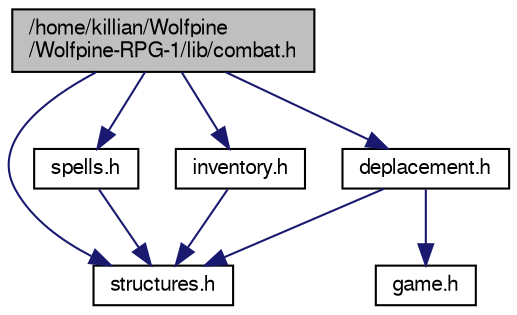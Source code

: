 digraph "/home/killian/Wolfpine/Wolfpine-RPG-1/lib/combat.h"
{
 // LATEX_PDF_SIZE
  edge [fontname="FreeSans",fontsize="10",labelfontname="FreeSans",labelfontsize="10"];
  node [fontname="FreeSans",fontsize="10",shape=record];
  Node1 [label="/home/killian/Wolfpine\l/Wolfpine-RPG-1/lib/combat.h",height=0.2,width=0.4,color="black", fillcolor="grey75", style="filled", fontcolor="black",tooltip=" "];
  Node1 -> Node2 [color="midnightblue",fontsize="10",style="solid",fontname="FreeSans"];
  Node2 [label="structures.h",height=0.2,width=0.4,color="black", fillcolor="white", style="filled",URL="$dd/da3/structures_8h.html",tooltip="Structures d'objets."];
  Node1 -> Node3 [color="midnightblue",fontsize="10",style="solid",fontname="FreeSans"];
  Node3 [label="spells.h",height=0.2,width=0.4,color="black", fillcolor="white", style="filled",URL="$d9/d42/spells_8h.html",tooltip=" "];
  Node3 -> Node2 [color="midnightblue",fontsize="10",style="solid",fontname="FreeSans"];
  Node1 -> Node4 [color="midnightblue",fontsize="10",style="solid",fontname="FreeSans"];
  Node4 [label="inventory.h",height=0.2,width=0.4,color="black", fillcolor="white", style="filled",URL="$da/dab/inventory_8h.html",tooltip=" "];
  Node4 -> Node2 [color="midnightblue",fontsize="10",style="solid",fontname="FreeSans"];
  Node1 -> Node5 [color="midnightblue",fontsize="10",style="solid",fontname="FreeSans"];
  Node5 [label="deplacement.h",height=0.2,width=0.4,color="black", fillcolor="white", style="filled",URL="$d8/da5/deplacement_8h.html",tooltip=" "];
  Node5 -> Node2 [color="midnightblue",fontsize="10",style="solid",fontname="FreeSans"];
  Node5 -> Node6 [color="midnightblue",fontsize="10",style="solid",fontname="FreeSans"];
  Node6 [label="game.h",height=0.2,width=0.4,color="black", fillcolor="white", style="filled",URL="$d2/dd5/game_8h.html",tooltip=" "];
}
